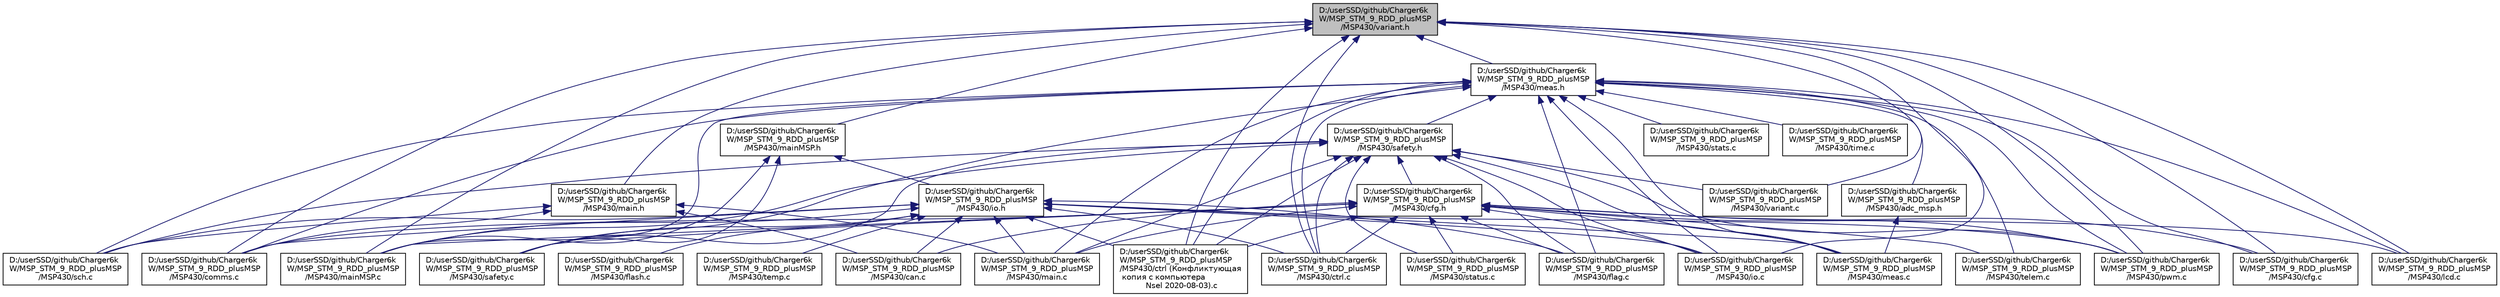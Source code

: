 digraph "D:/userSSD/github/Charger6kW/MSP_STM_9_RDD_plusMSP/MSP430/variant.h"
{
 // LATEX_PDF_SIZE
  edge [fontname="Helvetica",fontsize="10",labelfontname="Helvetica",labelfontsize="10"];
  node [fontname="Helvetica",fontsize="10",shape=record];
  Node1 [label="D:/userSSD/github/Charger6k\lW/MSP_STM_9_RDD_plusMSP\l/MSP430/variant.h",height=0.2,width=0.4,color="black", fillcolor="grey75", style="filled", fontcolor="black",tooltip=" "];
  Node1 -> Node2 [dir="back",color="midnightblue",fontsize="10",style="solid",fontname="Helvetica"];
  Node2 [label="D:/userSSD/github/Charger6k\lW/MSP_STM_9_RDD_plusMSP\l/MSP430/cfg.c",height=0.2,width=0.4,color="black", fillcolor="white", style="filled",URL="$cfg_8c.html",tooltip=" "];
  Node1 -> Node3 [dir="back",color="midnightblue",fontsize="10",style="solid",fontname="Helvetica"];
  Node3 [label="D:/userSSD/github/Charger6k\lW/MSP_STM_9_RDD_plusMSP\l/MSP430/comms.c",height=0.2,width=0.4,color="black", fillcolor="white", style="filled",URL="$comms_8c.html",tooltip=" "];
  Node1 -> Node4 [dir="back",color="midnightblue",fontsize="10",style="solid",fontname="Helvetica"];
  Node4 [label="D:/userSSD/github/Charger6k\lW/MSP_STM_9_RDD_plusMSP\l/MSP430/ctrl (Конфликтующая\l копия с компьютера\l Nsel 2020-08-03).c",height=0.2,width=0.4,color="black", fillcolor="white", style="filled",URL="$ctrl_01_07_xD0_x9A_xD0_xBE_xD0_xBD_xD1_x84_xD0_xBB_xD0_xB8_xD0_xBA_xD1_x82_xD1_x83_xD1_x8E_xD1_x289479354af9cbc005bd3481d783ccac.html",tooltip=" "];
  Node1 -> Node5 [dir="back",color="midnightblue",fontsize="10",style="solid",fontname="Helvetica"];
  Node5 [label="D:/userSSD/github/Charger6k\lW/MSP_STM_9_RDD_plusMSP\l/MSP430/ctrl.c",height=0.2,width=0.4,color="black", fillcolor="white", style="filled",URL="$ctrl_8c.html",tooltip=" "];
  Node1 -> Node6 [dir="back",color="midnightblue",fontsize="10",style="solid",fontname="Helvetica"];
  Node6 [label="D:/userSSD/github/Charger6k\lW/MSP_STM_9_RDD_plusMSP\l/MSP430/io.c",height=0.2,width=0.4,color="black", fillcolor="white", style="filled",URL="$io_8c.html",tooltip=" "];
  Node1 -> Node7 [dir="back",color="midnightblue",fontsize="10",style="solid",fontname="Helvetica"];
  Node7 [label="D:/userSSD/github/Charger6k\lW/MSP_STM_9_RDD_plusMSP\l/MSP430/lcd.c",height=0.2,width=0.4,color="black", fillcolor="white", style="filled",URL="$lcd_8c.html",tooltip=" "];
  Node1 -> Node8 [dir="back",color="midnightblue",fontsize="10",style="solid",fontname="Helvetica"];
  Node8 [label="D:/userSSD/github/Charger6k\lW/MSP_STM_9_RDD_plusMSP\l/MSP430/main.h",height=0.2,width=0.4,color="black", fillcolor="white", style="filled",URL="$main_8h.html",tooltip=" "];
  Node8 -> Node9 [dir="back",color="midnightblue",fontsize="10",style="solid",fontname="Helvetica"];
  Node9 [label="D:/userSSD/github/Charger6k\lW/MSP_STM_9_RDD_plusMSP\l/MSP430/can.c",height=0.2,width=0.4,color="black", fillcolor="white", style="filled",URL="$can_8c.html",tooltip=" "];
  Node8 -> Node3 [dir="back",color="midnightblue",fontsize="10",style="solid",fontname="Helvetica"];
  Node8 -> Node10 [dir="back",color="midnightblue",fontsize="10",style="solid",fontname="Helvetica"];
  Node10 [label="D:/userSSD/github/Charger6k\lW/MSP_STM_9_RDD_plusMSP\l/MSP430/main.c",height=0.2,width=0.4,color="black", fillcolor="white", style="filled",URL="$main_8c.html",tooltip=" "];
  Node8 -> Node11 [dir="back",color="midnightblue",fontsize="10",style="solid",fontname="Helvetica"];
  Node11 [label="D:/userSSD/github/Charger6k\lW/MSP_STM_9_RDD_plusMSP\l/MSP430/sch.c",height=0.2,width=0.4,color="black", fillcolor="white", style="filled",URL="$sch_8c.html",tooltip=" "];
  Node1 -> Node12 [dir="back",color="midnightblue",fontsize="10",style="solid",fontname="Helvetica"];
  Node12 [label="D:/userSSD/github/Charger6k\lW/MSP_STM_9_RDD_plusMSP\l/MSP430/mainMSP.c",height=0.2,width=0.4,color="black", fillcolor="white", style="filled",URL="$main_m_s_p_8c.html",tooltip=" "];
  Node1 -> Node13 [dir="back",color="midnightblue",fontsize="10",style="solid",fontname="Helvetica"];
  Node13 [label="D:/userSSD/github/Charger6k\lW/MSP_STM_9_RDD_plusMSP\l/MSP430/mainMSP.h",height=0.2,width=0.4,color="black", fillcolor="white", style="filled",URL="$main_m_s_p_8h.html",tooltip=" "];
  Node13 -> Node14 [dir="back",color="midnightblue",fontsize="10",style="solid",fontname="Helvetica"];
  Node14 [label="D:/userSSD/github/Charger6k\lW/MSP_STM_9_RDD_plusMSP\l/MSP430/io.h",height=0.2,width=0.4,color="black", fillcolor="white", style="filled",URL="$io_8h.html",tooltip=" "];
  Node14 -> Node9 [dir="back",color="midnightblue",fontsize="10",style="solid",fontname="Helvetica"];
  Node14 -> Node3 [dir="back",color="midnightblue",fontsize="10",style="solid",fontname="Helvetica"];
  Node14 -> Node4 [dir="back",color="midnightblue",fontsize="10",style="solid",fontname="Helvetica"];
  Node14 -> Node5 [dir="back",color="midnightblue",fontsize="10",style="solid",fontname="Helvetica"];
  Node14 -> Node15 [dir="back",color="midnightblue",fontsize="10",style="solid",fontname="Helvetica"];
  Node15 [label="D:/userSSD/github/Charger6k\lW/MSP_STM_9_RDD_plusMSP\l/MSP430/flag.c",height=0.2,width=0.4,color="black", fillcolor="white", style="filled",URL="$flag_8c.html",tooltip=" "];
  Node14 -> Node16 [dir="back",color="midnightblue",fontsize="10",style="solid",fontname="Helvetica"];
  Node16 [label="D:/userSSD/github/Charger6k\lW/MSP_STM_9_RDD_plusMSP\l/MSP430/flash.c",height=0.2,width=0.4,color="black", fillcolor="white", style="filled",URL="$flash_8c.html",tooltip=" "];
  Node14 -> Node6 [dir="back",color="midnightblue",fontsize="10",style="solid",fontname="Helvetica"];
  Node14 -> Node10 [dir="back",color="midnightblue",fontsize="10",style="solid",fontname="Helvetica"];
  Node14 -> Node12 [dir="back",color="midnightblue",fontsize="10",style="solid",fontname="Helvetica"];
  Node14 -> Node17 [dir="back",color="midnightblue",fontsize="10",style="solid",fontname="Helvetica"];
  Node17 [label="D:/userSSD/github/Charger6k\lW/MSP_STM_9_RDD_plusMSP\l/MSP430/meas.c",height=0.2,width=0.4,color="black", fillcolor="white", style="filled",URL="$meas_8c.html",tooltip=" "];
  Node14 -> Node18 [dir="back",color="midnightblue",fontsize="10",style="solid",fontname="Helvetica"];
  Node18 [label="D:/userSSD/github/Charger6k\lW/MSP_STM_9_RDD_plusMSP\l/MSP430/pwm.c",height=0.2,width=0.4,color="black", fillcolor="white", style="filled",URL="$pwm_8c.html",tooltip=" "];
  Node14 -> Node19 [dir="back",color="midnightblue",fontsize="10",style="solid",fontname="Helvetica"];
  Node19 [label="D:/userSSD/github/Charger6k\lW/MSP_STM_9_RDD_plusMSP\l/MSP430/safety.c",height=0.2,width=0.4,color="black", fillcolor="white", style="filled",URL="$safety_8c.html",tooltip=" "];
  Node14 -> Node11 [dir="back",color="midnightblue",fontsize="10",style="solid",fontname="Helvetica"];
  Node14 -> Node20 [dir="back",color="midnightblue",fontsize="10",style="solid",fontname="Helvetica"];
  Node20 [label="D:/userSSD/github/Charger6k\lW/MSP_STM_9_RDD_plusMSP\l/MSP430/temp.c",height=0.2,width=0.4,color="black", fillcolor="white", style="filled",URL="$temp_8c.html",tooltip=" "];
  Node13 -> Node12 [dir="back",color="midnightblue",fontsize="10",style="solid",fontname="Helvetica"];
  Node13 -> Node19 [dir="back",color="midnightblue",fontsize="10",style="solid",fontname="Helvetica"];
  Node1 -> Node21 [dir="back",color="midnightblue",fontsize="10",style="solid",fontname="Helvetica"];
  Node21 [label="D:/userSSD/github/Charger6k\lW/MSP_STM_9_RDD_plusMSP\l/MSP430/meas.h",height=0.2,width=0.4,color="black", fillcolor="white", style="filled",URL="$meas_8h.html",tooltip=" "];
  Node21 -> Node22 [dir="back",color="midnightblue",fontsize="10",style="solid",fontname="Helvetica"];
  Node22 [label="D:/userSSD/github/Charger6k\lW/MSP_STM_9_RDD_plusMSP\l/MSP430/adc_msp.h",height=0.2,width=0.4,color="black", fillcolor="white", style="filled",URL="$adc__msp_8h.html",tooltip=" "];
  Node22 -> Node17 [dir="back",color="midnightblue",fontsize="10",style="solid",fontname="Helvetica"];
  Node21 -> Node2 [dir="back",color="midnightblue",fontsize="10",style="solid",fontname="Helvetica"];
  Node21 -> Node3 [dir="back",color="midnightblue",fontsize="10",style="solid",fontname="Helvetica"];
  Node21 -> Node4 [dir="back",color="midnightblue",fontsize="10",style="solid",fontname="Helvetica"];
  Node21 -> Node5 [dir="back",color="midnightblue",fontsize="10",style="solid",fontname="Helvetica"];
  Node21 -> Node15 [dir="back",color="midnightblue",fontsize="10",style="solid",fontname="Helvetica"];
  Node21 -> Node6 [dir="back",color="midnightblue",fontsize="10",style="solid",fontname="Helvetica"];
  Node21 -> Node7 [dir="back",color="midnightblue",fontsize="10",style="solid",fontname="Helvetica"];
  Node21 -> Node10 [dir="back",color="midnightblue",fontsize="10",style="solid",fontname="Helvetica"];
  Node21 -> Node12 [dir="back",color="midnightblue",fontsize="10",style="solid",fontname="Helvetica"];
  Node21 -> Node17 [dir="back",color="midnightblue",fontsize="10",style="solid",fontname="Helvetica"];
  Node21 -> Node18 [dir="back",color="midnightblue",fontsize="10",style="solid",fontname="Helvetica"];
  Node21 -> Node19 [dir="back",color="midnightblue",fontsize="10",style="solid",fontname="Helvetica"];
  Node21 -> Node23 [dir="back",color="midnightblue",fontsize="10",style="solid",fontname="Helvetica"];
  Node23 [label="D:/userSSD/github/Charger6k\lW/MSP_STM_9_RDD_plusMSP\l/MSP430/safety.h",height=0.2,width=0.4,color="black", fillcolor="white", style="filled",URL="$safety_8h.html",tooltip=" "];
  Node23 -> Node24 [dir="back",color="midnightblue",fontsize="10",style="solid",fontname="Helvetica"];
  Node24 [label="D:/userSSD/github/Charger6k\lW/MSP_STM_9_RDD_plusMSP\l/MSP430/cfg.h",height=0.2,width=0.4,color="black", fillcolor="white", style="filled",URL="$cfg_8h.html",tooltip=" "];
  Node24 -> Node9 [dir="back",color="midnightblue",fontsize="10",style="solid",fontname="Helvetica"];
  Node24 -> Node2 [dir="back",color="midnightblue",fontsize="10",style="solid",fontname="Helvetica"];
  Node24 -> Node3 [dir="back",color="midnightblue",fontsize="10",style="solid",fontname="Helvetica"];
  Node24 -> Node4 [dir="back",color="midnightblue",fontsize="10",style="solid",fontname="Helvetica"];
  Node24 -> Node5 [dir="back",color="midnightblue",fontsize="10",style="solid",fontname="Helvetica"];
  Node24 -> Node15 [dir="back",color="midnightblue",fontsize="10",style="solid",fontname="Helvetica"];
  Node24 -> Node6 [dir="back",color="midnightblue",fontsize="10",style="solid",fontname="Helvetica"];
  Node24 -> Node7 [dir="back",color="midnightblue",fontsize="10",style="solid",fontname="Helvetica"];
  Node24 -> Node10 [dir="back",color="midnightblue",fontsize="10",style="solid",fontname="Helvetica"];
  Node24 -> Node12 [dir="back",color="midnightblue",fontsize="10",style="solid",fontname="Helvetica"];
  Node24 -> Node17 [dir="back",color="midnightblue",fontsize="10",style="solid",fontname="Helvetica"];
  Node24 -> Node18 [dir="back",color="midnightblue",fontsize="10",style="solid",fontname="Helvetica"];
  Node24 -> Node19 [dir="back",color="midnightblue",fontsize="10",style="solid",fontname="Helvetica"];
  Node24 -> Node25 [dir="back",color="midnightblue",fontsize="10",style="solid",fontname="Helvetica"];
  Node25 [label="D:/userSSD/github/Charger6k\lW/MSP_STM_9_RDD_plusMSP\l/MSP430/status.c",height=0.2,width=0.4,color="black", fillcolor="white", style="filled",URL="$status_8c.html",tooltip=" "];
  Node24 -> Node26 [dir="back",color="midnightblue",fontsize="10",style="solid",fontname="Helvetica"];
  Node26 [label="D:/userSSD/github/Charger6k\lW/MSP_STM_9_RDD_plusMSP\l/MSP430/telem.c",height=0.2,width=0.4,color="black", fillcolor="white", style="filled",URL="$telem_8c.html",tooltip=" "];
  Node23 -> Node4 [dir="back",color="midnightblue",fontsize="10",style="solid",fontname="Helvetica"];
  Node23 -> Node5 [dir="back",color="midnightblue",fontsize="10",style="solid",fontname="Helvetica"];
  Node23 -> Node15 [dir="back",color="midnightblue",fontsize="10",style="solid",fontname="Helvetica"];
  Node23 -> Node6 [dir="back",color="midnightblue",fontsize="10",style="solid",fontname="Helvetica"];
  Node23 -> Node10 [dir="back",color="midnightblue",fontsize="10",style="solid",fontname="Helvetica"];
  Node23 -> Node12 [dir="back",color="midnightblue",fontsize="10",style="solid",fontname="Helvetica"];
  Node23 -> Node17 [dir="back",color="midnightblue",fontsize="10",style="solid",fontname="Helvetica"];
  Node23 -> Node18 [dir="back",color="midnightblue",fontsize="10",style="solid",fontname="Helvetica"];
  Node23 -> Node19 [dir="back",color="midnightblue",fontsize="10",style="solid",fontname="Helvetica"];
  Node23 -> Node11 [dir="back",color="midnightblue",fontsize="10",style="solid",fontname="Helvetica"];
  Node23 -> Node25 [dir="back",color="midnightblue",fontsize="10",style="solid",fontname="Helvetica"];
  Node23 -> Node27 [dir="back",color="midnightblue",fontsize="10",style="solid",fontname="Helvetica"];
  Node27 [label="D:/userSSD/github/Charger6k\lW/MSP_STM_9_RDD_plusMSP\l/MSP430/variant.c",height=0.2,width=0.4,color="black", fillcolor="white", style="filled",URL="$variant_8c.html",tooltip=" "];
  Node21 -> Node11 [dir="back",color="midnightblue",fontsize="10",style="solid",fontname="Helvetica"];
  Node21 -> Node28 [dir="back",color="midnightblue",fontsize="10",style="solid",fontname="Helvetica"];
  Node28 [label="D:/userSSD/github/Charger6k\lW/MSP_STM_9_RDD_plusMSP\l/MSP430/stats.c",height=0.2,width=0.4,color="black", fillcolor="white", style="filled",URL="$stats_8c.html",tooltip=" "];
  Node21 -> Node26 [dir="back",color="midnightblue",fontsize="10",style="solid",fontname="Helvetica"];
  Node21 -> Node29 [dir="back",color="midnightblue",fontsize="10",style="solid",fontname="Helvetica"];
  Node29 [label="D:/userSSD/github/Charger6k\lW/MSP_STM_9_RDD_plusMSP\l/MSP430/time.c",height=0.2,width=0.4,color="black", fillcolor="white", style="filled",URL="$time_8c.html",tooltip=" "];
  Node1 -> Node18 [dir="back",color="midnightblue",fontsize="10",style="solid",fontname="Helvetica"];
  Node1 -> Node27 [dir="back",color="midnightblue",fontsize="10",style="solid",fontname="Helvetica"];
}
